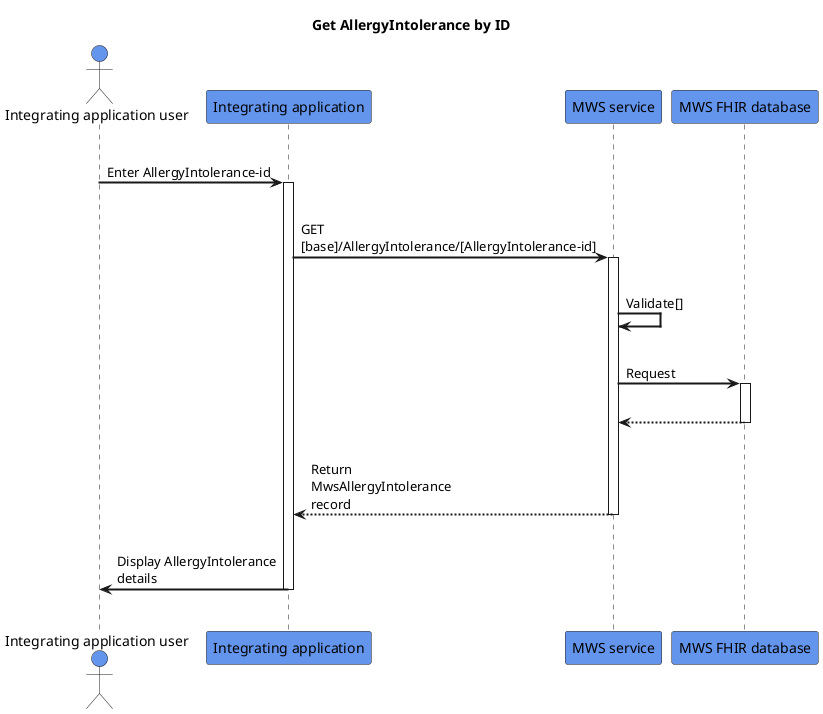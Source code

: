 @startuml
skinparam sequenceArrowThickness 2
skinparam roundcorner 5
skinparam maxmessagesize 180
skinparam sequenceParticipant bold
title Get AllergyIntolerance by ID
actor "Integrating application user" as User #CornflowerBlue
participant "Integrating application" as A #CornflowerBlue
participant "MWS service" as B #CornflowerBlue
participant "MWS FHIR database" as C #CornflowerBlue
|||
User -> A: Enter AllergyIntolerance-id
activate A
|||
A -> B: GET [base]/AllergyIntolerance/[AllergyIntolerance-id]
activate B
|||
B -> B: Validate[]
|||
B -> C: Request
activate C
|||
C -[dashed]-> B:  
deactivate C
|||
B -[dashed]-> A :Return MwsAllergyIntolerance record 
deactivate B
|||
A -> User: Display AllergyIntolerance details
deactivate A
|||
@enduml
